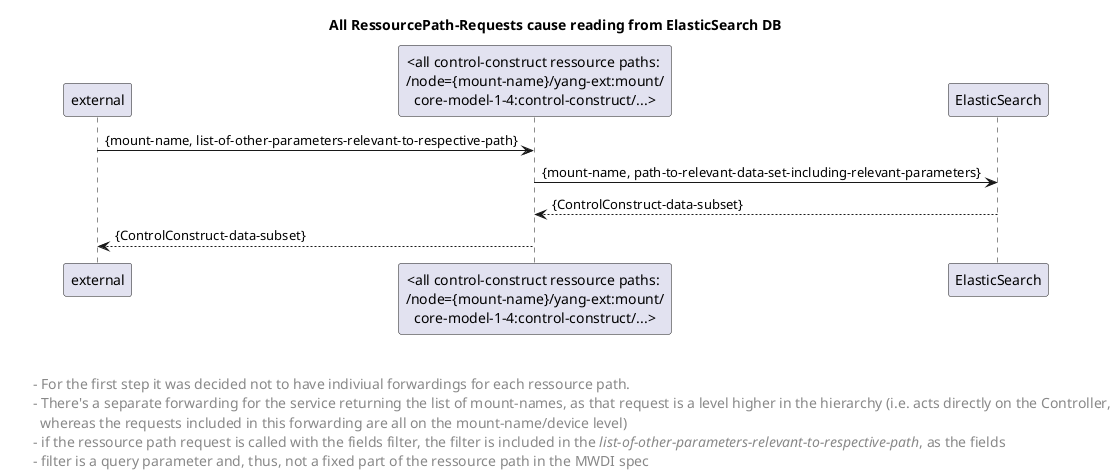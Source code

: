 @startuml
skinparam responseMessageBelowArrow true

title All RessourcePath-Requests cause reading from ElasticSearch DB

"external" -> "<all control-construct ressource paths: \n/node={mount-name}/yang-ext:mount/\ncore-model-1-4:control-construct/...>": {mount-name, list-of-other-parameters-relevant-to-respective-path}

"<all control-construct ressource paths: \n/node={mount-name}/yang-ext:mount/\ncore-model-1-4:control-construct/...>" -> "ElasticSearch": {mount-name, path-to-relevant-data-set-including-relevant-parameters}
"ElasticSearch" --> "<all control-construct ressource paths: \n/node={mount-name}/yang-ext:mount/\ncore-model-1-4:control-construct/...>": {ControlConstruct-data-subset}

"<all control-construct ressource paths: \n/node={mount-name}/yang-ext:mount/\ncore-model-1-4:control-construct/...>" --> "external": {ControlConstruct-data-subset}


left footer 


\t - For the first step it was decided not to have indiviual forwardings for each ressource path. 
\t - There's a separate forwarding for the service returning the list of mount-names, as that request is a level higher in the hierarchy (i.e. acts directly on the Controller, 
\t   whereas the requests included in this forwarding are all on the mount-name/device level)
\t - if the ressource path request is called with the fields filter, the filter is included in the <i>list-of-other-parameters-relevant-to-respective-path</i>, as the fields
\t - filter is a query parameter and, thus, not a fixed part of the ressource path in the MWDI spec
end footer

<style>
footer {
  HorizontalAlignment left
  FontSize 14
}
</style>

@enduml